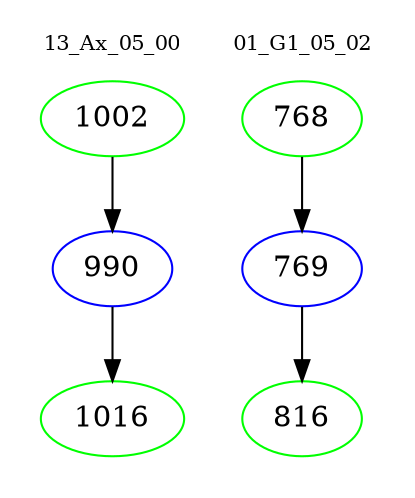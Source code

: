 digraph{
subgraph cluster_0 {
color = white
label = "13_Ax_05_00";
fontsize=10;
T0_1002 [label="1002", color="green"]
T0_1002 -> T0_990 [color="black"]
T0_990 [label="990", color="blue"]
T0_990 -> T0_1016 [color="black"]
T0_1016 [label="1016", color="green"]
}
subgraph cluster_1 {
color = white
label = "01_G1_05_02";
fontsize=10;
T1_768 [label="768", color="green"]
T1_768 -> T1_769 [color="black"]
T1_769 [label="769", color="blue"]
T1_769 -> T1_816 [color="black"]
T1_816 [label="816", color="green"]
}
}
